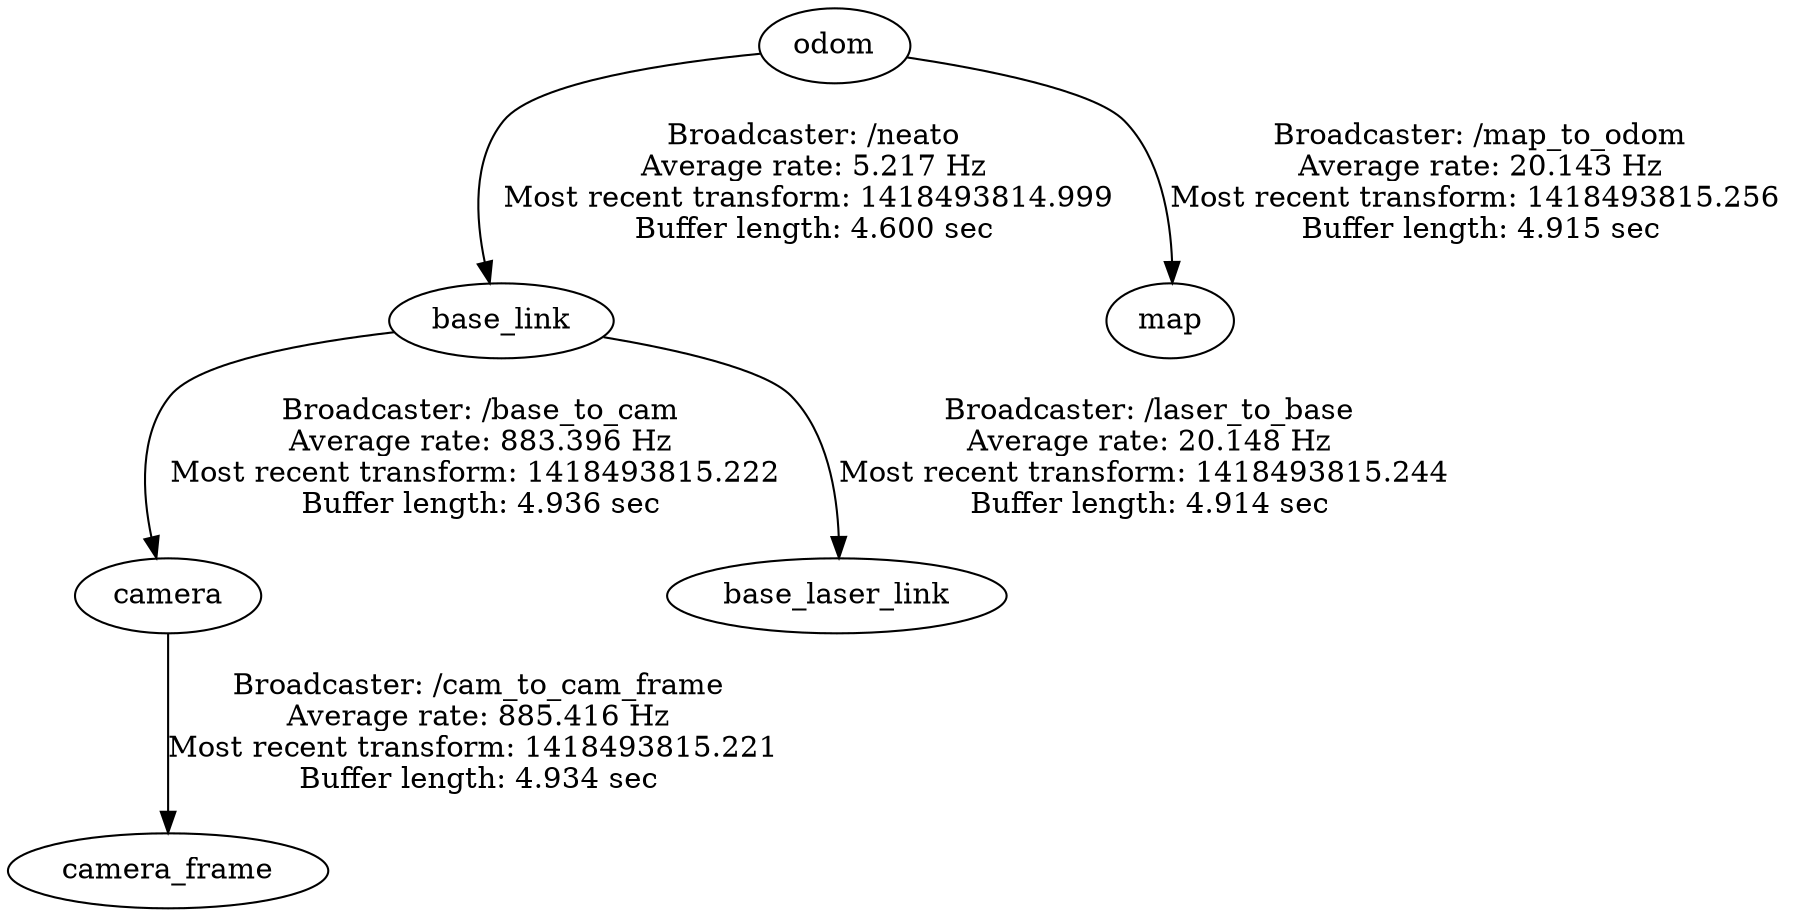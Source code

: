 digraph G {
"base_link" -> "camera"[label="Broadcaster: /base_to_cam\nAverage rate: 883.396 Hz\nMost recent transform: 1418493815.222 \nBuffer length: 4.936 sec\n"];
"odom" -> "base_link"[label="Broadcaster: /neato\nAverage rate: 5.217 Hz\nMost recent transform: 1418493814.999 \nBuffer length: 4.600 sec\n"];
"camera" -> "camera_frame"[label="Broadcaster: /cam_to_cam_frame\nAverage rate: 885.416 Hz\nMost recent transform: 1418493815.221 \nBuffer length: 4.934 sec\n"];
"base_link" -> "base_laser_link"[label="Broadcaster: /laser_to_base\nAverage rate: 20.148 Hz\nMost recent transform: 1418493815.244 \nBuffer length: 4.914 sec\n"];
"odom" -> "map"[label="Broadcaster: /map_to_odom\nAverage rate: 20.143 Hz\nMost recent transform: 1418493815.256 \nBuffer length: 4.915 sec\n"];
}